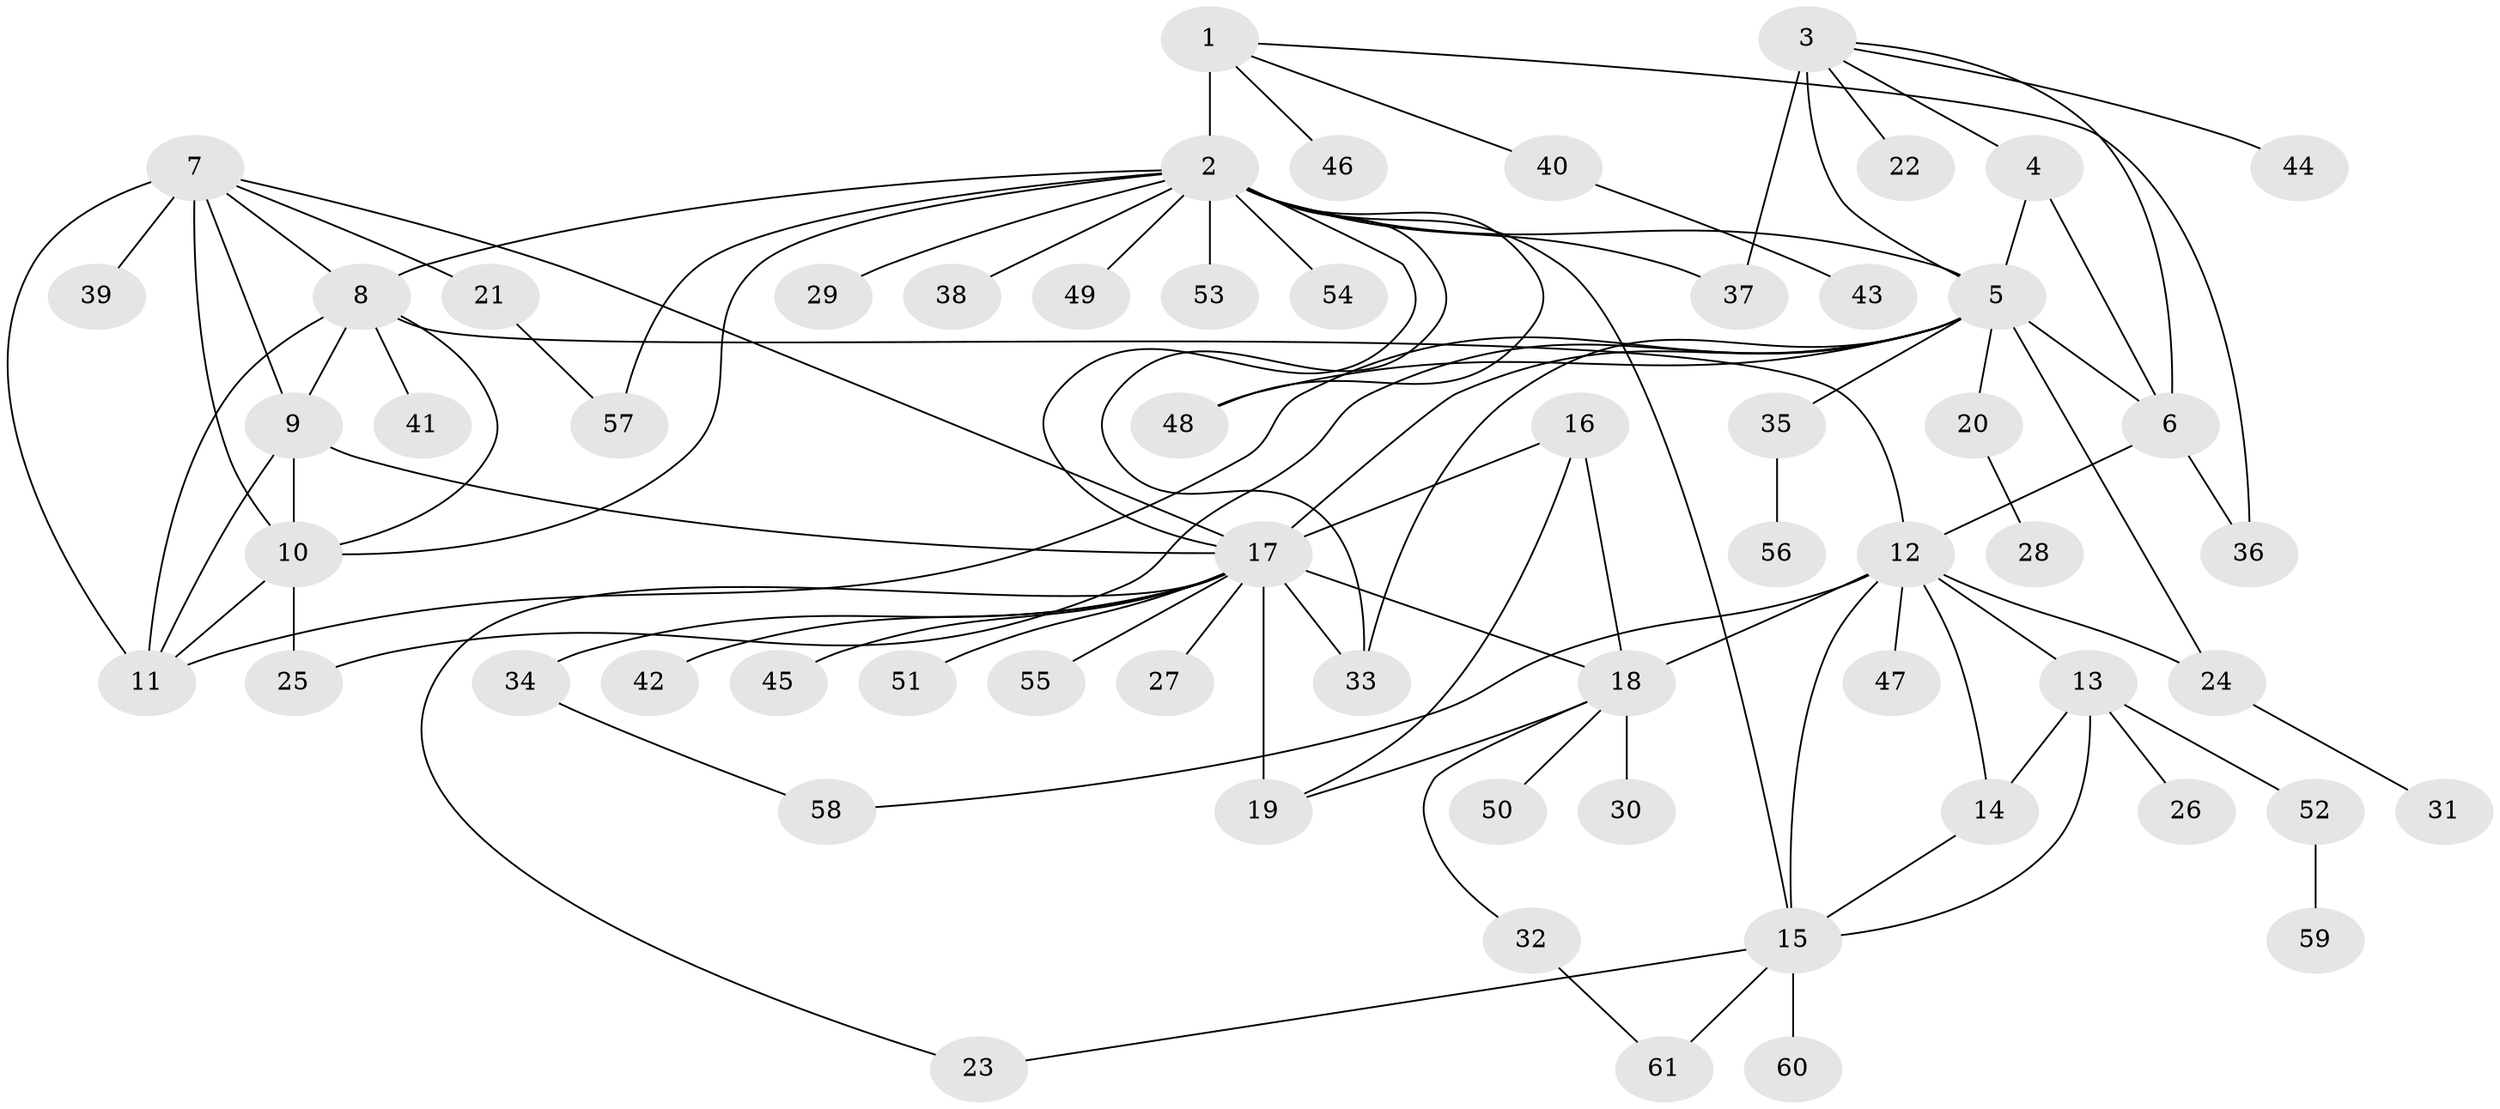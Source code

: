 // original degree distribution, {9: 0.03305785123966942, 10: 0.03305785123966942, 7: 0.05785123966942149, 12: 0.01652892561983471, 8: 0.049586776859504134, 13: 0.008264462809917356, 11: 0.01652892561983471, 5: 0.008264462809917356, 6: 0.024793388429752067, 2: 0.14049586776859505, 1: 0.5537190082644629, 3: 0.049586776859504134, 4: 0.008264462809917356}
// Generated by graph-tools (version 1.1) at 2025/37/03/09/25 02:37:44]
// undirected, 61 vertices, 94 edges
graph export_dot {
graph [start="1"]
  node [color=gray90,style=filled];
  1;
  2;
  3;
  4;
  5;
  6;
  7;
  8;
  9;
  10;
  11;
  12;
  13;
  14;
  15;
  16;
  17;
  18;
  19;
  20;
  21;
  22;
  23;
  24;
  25;
  26;
  27;
  28;
  29;
  30;
  31;
  32;
  33;
  34;
  35;
  36;
  37;
  38;
  39;
  40;
  41;
  42;
  43;
  44;
  45;
  46;
  47;
  48;
  49;
  50;
  51;
  52;
  53;
  54;
  55;
  56;
  57;
  58;
  59;
  60;
  61;
  1 -- 2 [weight=5.0];
  1 -- 36 [weight=1.0];
  1 -- 40 [weight=1.0];
  1 -- 46 [weight=1.0];
  2 -- 5 [weight=1.0];
  2 -- 8 [weight=1.0];
  2 -- 10 [weight=1.0];
  2 -- 15 [weight=1.0];
  2 -- 17 [weight=1.0];
  2 -- 29 [weight=1.0];
  2 -- 33 [weight=1.0];
  2 -- 37 [weight=1.0];
  2 -- 38 [weight=1.0];
  2 -- 48 [weight=1.0];
  2 -- 49 [weight=2.0];
  2 -- 53 [weight=1.0];
  2 -- 54 [weight=1.0];
  2 -- 57 [weight=3.0];
  3 -- 4 [weight=1.0];
  3 -- 5 [weight=3.0];
  3 -- 6 [weight=1.0];
  3 -- 22 [weight=1.0];
  3 -- 37 [weight=5.0];
  3 -- 44 [weight=1.0];
  4 -- 5 [weight=5.0];
  4 -- 6 [weight=1.0];
  5 -- 6 [weight=3.0];
  5 -- 11 [weight=1.0];
  5 -- 17 [weight=1.0];
  5 -- 20 [weight=1.0];
  5 -- 24 [weight=1.0];
  5 -- 25 [weight=1.0];
  5 -- 33 [weight=1.0];
  5 -- 35 [weight=1.0];
  5 -- 48 [weight=1.0];
  6 -- 12 [weight=1.0];
  6 -- 36 [weight=1.0];
  7 -- 8 [weight=2.0];
  7 -- 9 [weight=2.0];
  7 -- 10 [weight=2.0];
  7 -- 11 [weight=2.0];
  7 -- 17 [weight=1.0];
  7 -- 21 [weight=1.0];
  7 -- 39 [weight=4.0];
  8 -- 9 [weight=1.0];
  8 -- 10 [weight=1.0];
  8 -- 11 [weight=1.0];
  8 -- 12 [weight=1.0];
  8 -- 41 [weight=2.0];
  9 -- 10 [weight=1.0];
  9 -- 11 [weight=1.0];
  9 -- 17 [weight=1.0];
  10 -- 11 [weight=1.0];
  10 -- 25 [weight=2.0];
  12 -- 13 [weight=3.0];
  12 -- 14 [weight=4.0];
  12 -- 15 [weight=3.0];
  12 -- 18 [weight=1.0];
  12 -- 24 [weight=1.0];
  12 -- 47 [weight=1.0];
  12 -- 58 [weight=1.0];
  13 -- 14 [weight=1.0];
  13 -- 15 [weight=1.0];
  13 -- 26 [weight=1.0];
  13 -- 52 [weight=1.0];
  14 -- 15 [weight=1.0];
  15 -- 23 [weight=1.0];
  15 -- 60 [weight=1.0];
  15 -- 61 [weight=1.0];
  16 -- 17 [weight=3.0];
  16 -- 18 [weight=1.0];
  16 -- 19 [weight=1.0];
  17 -- 18 [weight=3.0];
  17 -- 19 [weight=4.0];
  17 -- 23 [weight=1.0];
  17 -- 27 [weight=1.0];
  17 -- 33 [weight=1.0];
  17 -- 34 [weight=1.0];
  17 -- 42 [weight=1.0];
  17 -- 45 [weight=1.0];
  17 -- 51 [weight=1.0];
  17 -- 55 [weight=1.0];
  18 -- 19 [weight=1.0];
  18 -- 30 [weight=1.0];
  18 -- 32 [weight=1.0];
  18 -- 50 [weight=1.0];
  20 -- 28 [weight=1.0];
  21 -- 57 [weight=1.0];
  24 -- 31 [weight=1.0];
  32 -- 61 [weight=1.0];
  34 -- 58 [weight=1.0];
  35 -- 56 [weight=1.0];
  40 -- 43 [weight=1.0];
  52 -- 59 [weight=1.0];
}
